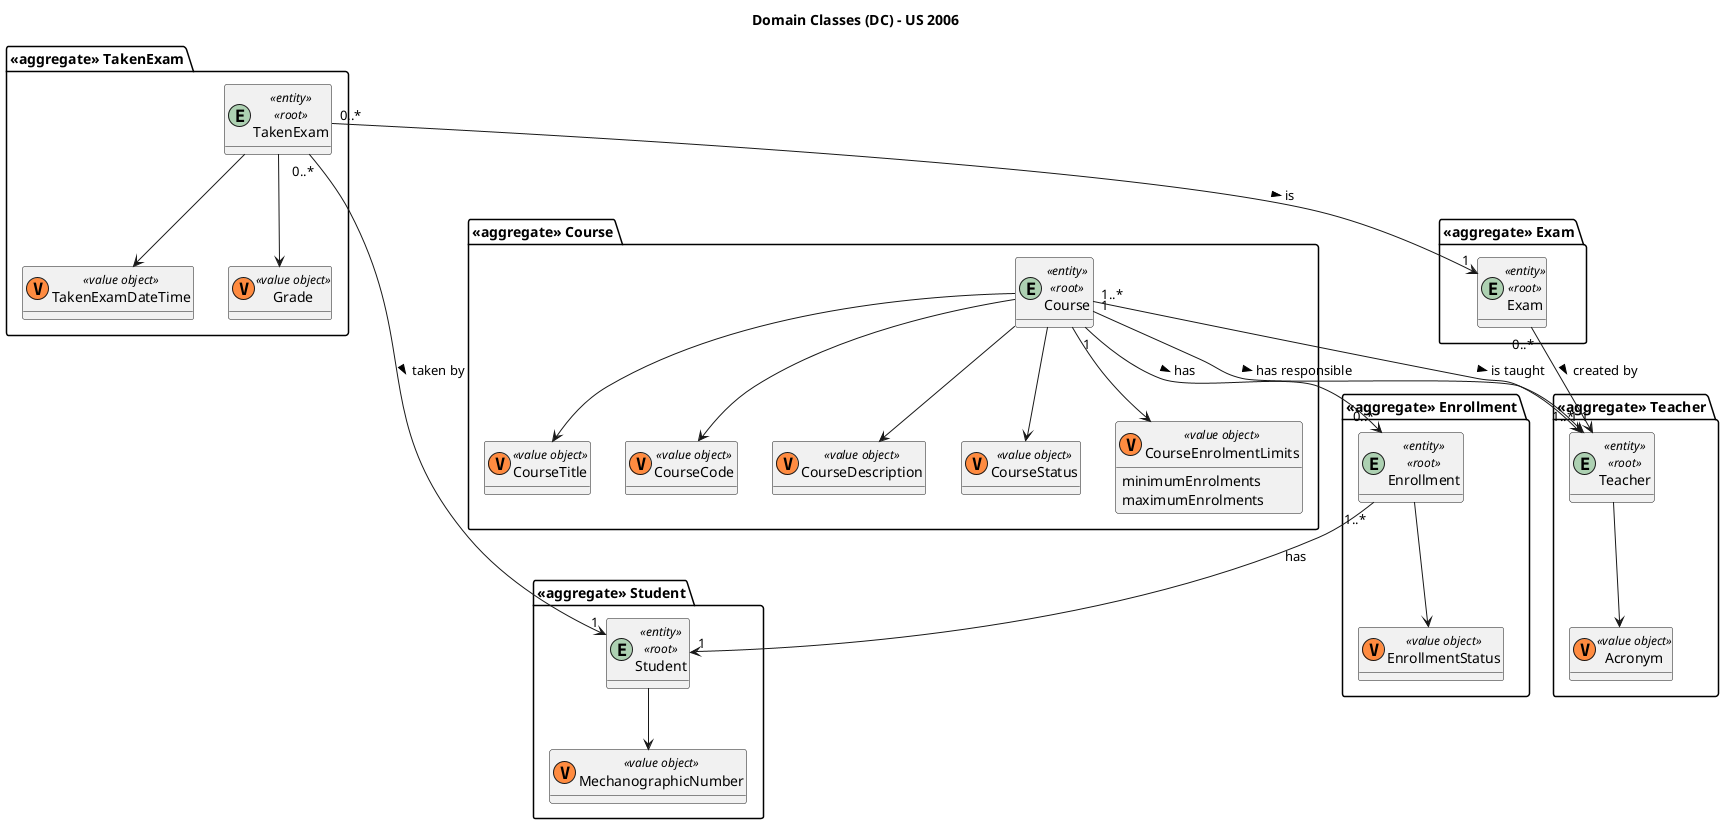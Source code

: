 @startuml
top to bottom direction

title Domain Classes (DC) - US 2006

hide methods
skinparam classAttributeIconSize 0

'TakenExam
package "<<aggregate>> TakenExam" {
    entity TakenExam <<entity>> <<root>>
    class TakenExamDateTime <<(V, #FF8B40) value object>>
    class Grade <<(V, #FF8B40) value object>>
}

'Student
package "<<aggregate>> Student" {
    entity Student <<entity>> <<root>>
    class MechanographicNumber <<(V, #FF8B40) value object>>
}

'Exam
package "<<aggregate>> Exam" {
    entity Exam <<entity>> <<root>>
}

'Course
package "<<aggregate>> Course" {
    entity Course <<entity>> <<root>>
    class CourseTitle <<(V, #FF8B40) value object>>
    class CourseCode <<(V, #FF8B40) value object>>
    class CourseDescription <<(V, #FF8B40) value object>>
    class CourseStatus <<(V, #FF8B40) value object>>
    class CourseEnrolmentLimits <<(V, #FF8B40) value object>> {
        minimumEnrolments
        maximumEnrolments
    }
}

'Enrollment
package "<<aggregate>> Enrollment" {
    entity Enrollment <<entity>> <<root>>
    class EnrollmentStatus <<(V, #FF8B40) value object>>
}

'Teacher
package "<<aggregate>> Teacher" {
    entity Teacher <<entity>> <<root>>
    class Acronym <<(V, #FF8B40) value object>>
}

TakenExam -down-> TakenExamDateTime
TakenExam -down-> Grade
TakenExam "0..*" --> "1" Student : taken by >
TakenExam "0..*" --> "1" Exam : is >

Course -down-> CourseTitle
Course -down-> CourseCode
Course -down-> CourseDescription
Course -down-> CourseStatus
Course -down-> CourseEnrolmentLimits
Course "1" --> "1" Teacher : has responsible >
Course "1..*" --> "1..*" Teacher : is taught >
Course "1" --> "0..*" Enrollment : has >

Enrollment "1..*" --> "1" Student : has

Student -down-> MechanographicNumber

Enrollment -down-> EnrollmentStatus

Teacher -down-> Acronym

Exam "0..*" --> "1" Teacher : created by >

@enduml